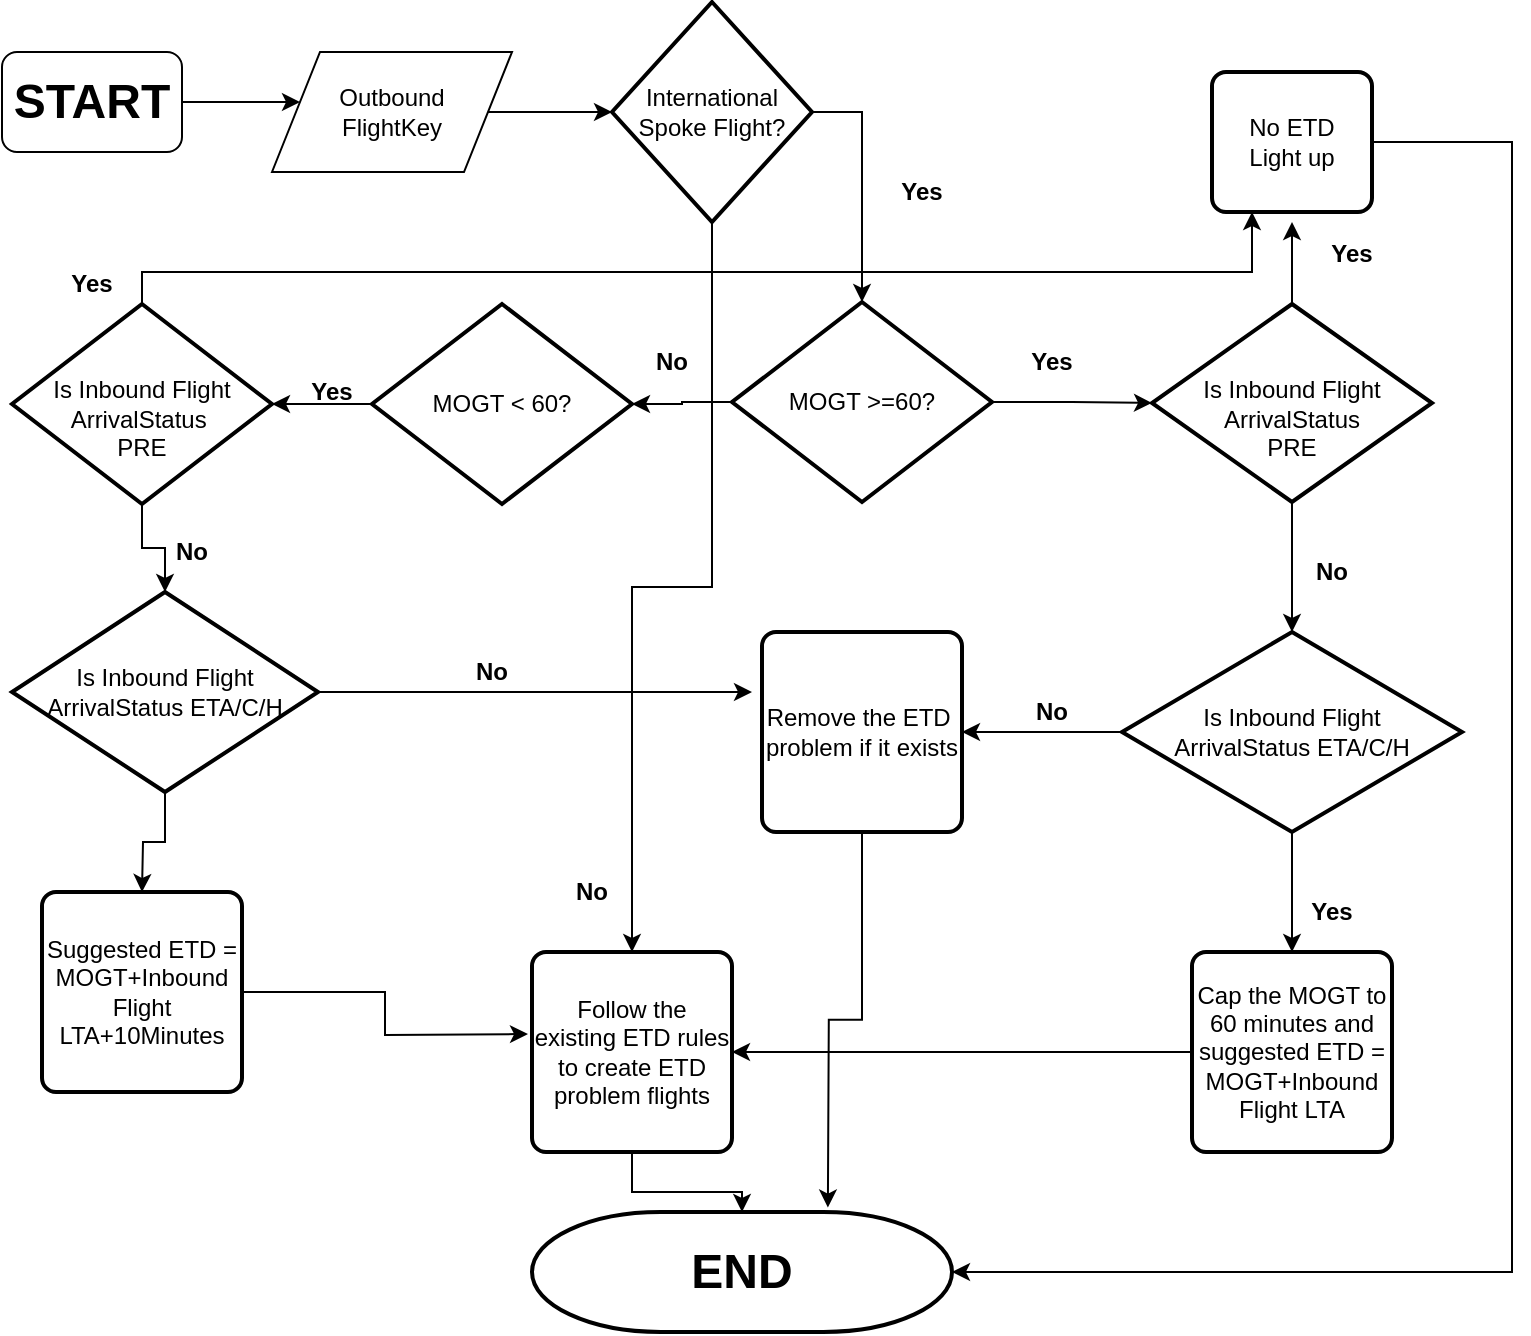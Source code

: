 <mxfile version="11.1.4" type="github"><diagram id="pFKQiXRmC3XckeJbhHOQ" name="Page-1"><mxGraphModel dx="1221" dy="686" grid="0" gridSize="10" guides="1" tooltips="1" connect="1" arrows="1" fold="1" page="1" pageScale="1" pageWidth="850" pageHeight="1100" background="#FFFFFF" math="0" shadow="0"><root><mxCell id="0"/><mxCell id="1" parent="0"/><mxCell id="46tW-18OfaLYzbYvIZAa-34" value="" style="edgeStyle=orthogonalEdgeStyle;rounded=0;orthogonalLoop=1;jettySize=auto;html=1;" edge="1" parent="1" source="UgsXbYPD-4DsROqtCclC-1" target="UgsXbYPD-4DsROqtCclC-3"><mxGeometry relative="1" as="geometry"><Array as="points"><mxPoint x="140" y="65"/><mxPoint x="140" y="65"/></Array></mxGeometry></mxCell><mxCell id="UgsXbYPD-4DsROqtCclC-1" value="&lt;b&gt;&lt;font style=&quot;font-size: 24px&quot;&gt;START&lt;/font&gt;&lt;/b&gt;" style="rounded=1;whiteSpace=wrap;html=1;" parent="1" vertex="1"><mxGeometry x="15" y="40" width="90" height="50" as="geometry"/></mxCell><mxCell id="UgsXbYPD-4DsROqtCclC-6" style="edgeStyle=orthogonalEdgeStyle;rounded=0;orthogonalLoop=1;jettySize=auto;html=1;exitX=0.5;exitY=0;exitDx=0;exitDy=0;entryX=0.5;entryY=0;entryDx=0;entryDy=0;" parent="1" source="UgsXbYPD-4DsROqtCclC-3" target="UgsXbYPD-4DsROqtCclC-3" edge="1"><mxGeometry relative="1" as="geometry"><mxPoint x="260" y="120" as="targetPoint"/></mxGeometry></mxCell><mxCell id="46tW-18OfaLYzbYvIZAa-36" value="" style="edgeStyle=orthogonalEdgeStyle;rounded=0;orthogonalLoop=1;jettySize=auto;html=1;" edge="1" parent="1" source="UgsXbYPD-4DsROqtCclC-3" target="UgsXbYPD-4DsROqtCclC-8"><mxGeometry relative="1" as="geometry"/></mxCell><mxCell id="UgsXbYPD-4DsROqtCclC-3" value="Outbound&lt;br&gt;FlightKey" style="shape=parallelogram;perimeter=parallelogramPerimeter;whiteSpace=wrap;html=1;" parent="1" vertex="1"><mxGeometry x="150" y="40" width="120" height="60" as="geometry"/></mxCell><mxCell id="46tW-18OfaLYzbYvIZAa-39" value="" style="edgeStyle=orthogonalEdgeStyle;rounded=0;orthogonalLoop=1;jettySize=auto;html=1;entryX=0.5;entryY=0;entryDx=0;entryDy=0;entryPerimeter=0;" edge="1" parent="1" source="UgsXbYPD-4DsROqtCclC-8" target="UgsXbYPD-4DsROqtCclC-11"><mxGeometry relative="1" as="geometry"><mxPoint x="500" y="70" as="targetPoint"/><Array as="points"><mxPoint x="445" y="70"/></Array></mxGeometry></mxCell><mxCell id="46tW-18OfaLYzbYvIZAa-78" style="edgeStyle=orthogonalEdgeStyle;rounded=0;orthogonalLoop=1;jettySize=auto;html=1;" edge="1" parent="1" source="UgsXbYPD-4DsROqtCclC-8" target="46tW-18OfaLYzbYvIZAa-74"><mxGeometry relative="1" as="geometry"/></mxCell><mxCell id="UgsXbYPD-4DsROqtCclC-8" value="International Spoke Flight?" style="strokeWidth=2;html=1;shape=mxgraph.flowchart.decision;whiteSpace=wrap;" parent="1" vertex="1"><mxGeometry x="320" y="15" width="100" height="110" as="geometry"/></mxCell><mxCell id="UgsXbYPD-4DsROqtCclC-14" style="edgeStyle=orthogonalEdgeStyle;rounded=0;orthogonalLoop=1;jettySize=auto;html=1;entryX=0;entryY=0.5;entryDx=0;entryDy=0;entryPerimeter=0;" parent="1" source="UgsXbYPD-4DsROqtCclC-11" target="UgsXbYPD-4DsROqtCclC-15" edge="1"><mxGeometry relative="1" as="geometry"><mxPoint x="580" y="215" as="targetPoint"/></mxGeometry></mxCell><mxCell id="46tW-18OfaLYzbYvIZAa-51" value="" style="edgeStyle=orthogonalEdgeStyle;rounded=0;orthogonalLoop=1;jettySize=auto;html=1;" edge="1" parent="1" source="UgsXbYPD-4DsROqtCclC-11" target="46tW-18OfaLYzbYvIZAa-41"><mxGeometry relative="1" as="geometry"/></mxCell><mxCell id="UgsXbYPD-4DsROqtCclC-11" value="MOGT &amp;gt;=60?" style="strokeWidth=2;html=1;shape=mxgraph.flowchart.decision;whiteSpace=wrap;" parent="1" vertex="1"><mxGeometry x="380" y="165" width="130" height="100" as="geometry"/></mxCell><mxCell id="46tW-18OfaLYzbYvIZAa-49" value="" style="edgeStyle=orthogonalEdgeStyle;rounded=0;orthogonalLoop=1;jettySize=auto;html=1;" edge="1" parent="1" source="46tW-18OfaLYzbYvIZAa-41" target="46tW-18OfaLYzbYvIZAa-48"><mxGeometry relative="1" as="geometry"/></mxCell><mxCell id="46tW-18OfaLYzbYvIZAa-41" value="MOGT &amp;lt; 60?" style="strokeWidth=2;html=1;shape=mxgraph.flowchart.decision;whiteSpace=wrap;" vertex="1" parent="1"><mxGeometry x="200" y="166" width="130" height="100" as="geometry"/></mxCell><mxCell id="46tW-18OfaLYzbYvIZAa-59" value="" style="edgeStyle=orthogonalEdgeStyle;rounded=0;orthogonalLoop=1;jettySize=auto;html=1;entryX=0.25;entryY=1;entryDx=0;entryDy=0;" edge="1" parent="1" source="46tW-18OfaLYzbYvIZAa-48" target="46tW-18OfaLYzbYvIZAa-23"><mxGeometry relative="1" as="geometry"><mxPoint x="640" y="140" as="targetPoint"/><Array as="points"><mxPoint x="85" y="150"/><mxPoint x="640" y="150"/></Array></mxGeometry></mxCell><mxCell id="46tW-18OfaLYzbYvIZAa-62" value="" style="edgeStyle=orthogonalEdgeStyle;rounded=0;orthogonalLoop=1;jettySize=auto;html=1;" edge="1" parent="1" source="46tW-18OfaLYzbYvIZAa-48" target="46tW-18OfaLYzbYvIZAa-61"><mxGeometry relative="1" as="geometry"/></mxCell><mxCell id="46tW-18OfaLYzbYvIZAa-48" value="&lt;br&gt;Is Inbound Flight&lt;br&gt;ArrivalStatus&amp;nbsp;&lt;br&gt;PRE" style="strokeWidth=2;html=1;shape=mxgraph.flowchart.decision;whiteSpace=wrap;" vertex="1" parent="1"><mxGeometry x="20" y="166" width="130" height="100" as="geometry"/></mxCell><mxCell id="UgsXbYPD-4DsROqtCclC-16" style="edgeStyle=orthogonalEdgeStyle;rounded=0;orthogonalLoop=1;jettySize=auto;html=1;entryX=0.5;entryY=0;entryDx=0;entryDy=0;entryPerimeter=0;" parent="1" source="UgsXbYPD-4DsROqtCclC-15" edge="1" target="UgsXbYPD-4DsROqtCclC-17"><mxGeometry relative="1" as="geometry"><mxPoint x="590" y="320" as="targetPoint"/><Array as="points"><mxPoint x="660" y="290"/><mxPoint x="660" y="290"/></Array></mxGeometry></mxCell><mxCell id="46tW-18OfaLYzbYvIZAa-3" value="" style="edgeStyle=orthogonalEdgeStyle;rounded=0;orthogonalLoop=1;jettySize=auto;html=1;" edge="1" parent="1" source="UgsXbYPD-4DsROqtCclC-15"><mxGeometry relative="1" as="geometry"><mxPoint x="660" y="125" as="targetPoint"/><Array as="points"><mxPoint x="660" y="125"/><mxPoint x="660" y="125"/></Array></mxGeometry></mxCell><mxCell id="UgsXbYPD-4DsROqtCclC-15" value="&lt;br&gt;Is Inbound Flight&lt;br&gt;ArrivalStatus &lt;br&gt;PRE" style="strokeWidth=2;html=1;shape=mxgraph.flowchart.decision;whiteSpace=wrap;" parent="1" vertex="1"><mxGeometry x="590" y="166" width="140" height="99" as="geometry"/></mxCell><mxCell id="46tW-18OfaLYzbYvIZAa-11" value="" style="edgeStyle=orthogonalEdgeStyle;rounded=0;orthogonalLoop=1;jettySize=auto;html=1;" edge="1" parent="1" source="UgsXbYPD-4DsROqtCclC-17"><mxGeometry relative="1" as="geometry"><mxPoint x="660" y="490" as="targetPoint"/></mxGeometry></mxCell><mxCell id="46tW-18OfaLYzbYvIZAa-15" value="" style="edgeStyle=orthogonalEdgeStyle;rounded=0;orthogonalLoop=1;jettySize=auto;html=1;" edge="1" parent="1" source="UgsXbYPD-4DsROqtCclC-17"><mxGeometry relative="1" as="geometry"><mxPoint x="495" y="380" as="targetPoint"/></mxGeometry></mxCell><mxCell id="UgsXbYPD-4DsROqtCclC-17" value="&lt;span style=&quot;white-space: normal&quot;&gt;Is Inbound Flight&lt;/span&gt;&lt;br style=&quot;white-space: normal&quot;&gt;&lt;span style=&quot;white-space: normal&quot;&gt;ArrivalStatus&lt;/span&gt;&lt;span style=&quot;white-space: normal&quot;&gt;&amp;nbsp;ETA/C/H&lt;/span&gt;" style="strokeWidth=2;html=1;shape=mxgraph.flowchart.decision;whiteSpace=wrap;" parent="1" vertex="1"><mxGeometry x="575" y="330" width="170" height="100" as="geometry"/></mxCell><mxCell id="46tW-18OfaLYzbYvIZAa-6" value="&lt;b&gt;Yes&lt;/b&gt;" style="text;html=1;strokeColor=none;fillColor=none;align=center;verticalAlign=middle;whiteSpace=wrap;rounded=0;" vertex="1" parent="1"><mxGeometry x="520" y="185" width="40" height="20" as="geometry"/></mxCell><mxCell id="46tW-18OfaLYzbYvIZAa-7" value="&lt;b&gt;No&lt;/b&gt;" style="text;html=1;strokeColor=none;fillColor=none;align=center;verticalAlign=middle;whiteSpace=wrap;rounded=0;" vertex="1" parent="1"><mxGeometry x="660" y="290" width="40" height="20" as="geometry"/></mxCell><mxCell id="46tW-18OfaLYzbYvIZAa-13" value="&lt;b&gt;Yes&lt;/b&gt;" style="text;html=1;strokeColor=none;fillColor=none;align=center;verticalAlign=middle;whiteSpace=wrap;rounded=0;" vertex="1" parent="1"><mxGeometry x="660" y="460" width="40" height="20" as="geometry"/></mxCell><mxCell id="46tW-18OfaLYzbYvIZAa-17" value="&lt;b&gt;No&lt;/b&gt;" style="text;html=1;strokeColor=none;fillColor=none;align=center;verticalAlign=middle;whiteSpace=wrap;rounded=0;" vertex="1" parent="1"><mxGeometry x="520" y="360" width="40" height="20" as="geometry"/></mxCell><mxCell id="46tW-18OfaLYzbYvIZAa-96" style="edgeStyle=orthogonalEdgeStyle;rounded=0;orthogonalLoop=1;jettySize=auto;html=1;" edge="1" parent="1" source="46tW-18OfaLYzbYvIZAa-18"><mxGeometry relative="1" as="geometry"><mxPoint x="427.941" y="617.765" as="targetPoint"/></mxGeometry></mxCell><mxCell id="46tW-18OfaLYzbYvIZAa-18" value="&lt;span style=&quot;white-space: normal&quot;&gt;Remove the ETD&amp;nbsp;&lt;/span&gt;&lt;br style=&quot;white-space: normal&quot;&gt;&lt;span style=&quot;white-space: normal&quot;&gt;problem if it exists&lt;/span&gt;" style="rounded=1;whiteSpace=wrap;html=1;absoluteArcSize=1;arcSize=14;strokeWidth=2;" vertex="1" parent="1"><mxGeometry x="395" y="330" width="100" height="100" as="geometry"/></mxCell><mxCell id="46tW-18OfaLYzbYvIZAa-88" style="edgeStyle=orthogonalEdgeStyle;rounded=0;orthogonalLoop=1;jettySize=auto;html=1;entryX=1;entryY=0.5;entryDx=0;entryDy=0;" edge="1" parent="1" source="46tW-18OfaLYzbYvIZAa-22" target="46tW-18OfaLYzbYvIZAa-74"><mxGeometry relative="1" as="geometry"/></mxCell><mxCell id="46tW-18OfaLYzbYvIZAa-22" value="Cap the MOGT to 60 minutes and suggested ETD = MOGT+Inbound Flight LTA" style="rounded=1;whiteSpace=wrap;html=1;absoluteArcSize=1;arcSize=14;strokeWidth=2;" vertex="1" parent="1"><mxGeometry x="610" y="490" width="100" height="100" as="geometry"/></mxCell><mxCell id="46tW-18OfaLYzbYvIZAa-45" value="" style="edgeStyle=orthogonalEdgeStyle;rounded=0;orthogonalLoop=1;jettySize=auto;html=1;entryX=1;entryY=0.5;entryDx=0;entryDy=0;entryPerimeter=0;" edge="1" parent="1" source="46tW-18OfaLYzbYvIZAa-23" target="46tW-18OfaLYzbYvIZAa-76"><mxGeometry relative="1" as="geometry"><mxPoint x="760" y="650" as="targetPoint"/><Array as="points"><mxPoint x="770" y="85"/><mxPoint x="770" y="650"/></Array></mxGeometry></mxCell><mxCell id="46tW-18OfaLYzbYvIZAa-23" value="No ETD &lt;br&gt;Light up" style="rounded=1;whiteSpace=wrap;html=1;absoluteArcSize=1;arcSize=14;strokeWidth=2;" vertex="1" parent="1"><mxGeometry x="620" y="50" width="80" height="70" as="geometry"/></mxCell><mxCell id="46tW-18OfaLYzbYvIZAa-27" value="&lt;b&gt;Yes&lt;/b&gt;" style="text;html=1;strokeColor=none;fillColor=none;align=center;verticalAlign=middle;whiteSpace=wrap;rounded=0;" vertex="1" parent="1"><mxGeometry x="670" y="130.5" width="40" height="20" as="geometry"/></mxCell><mxCell id="46tW-18OfaLYzbYvIZAa-40" value="&lt;b&gt;Yes&lt;/b&gt;" style="text;html=1;strokeColor=none;fillColor=none;align=center;verticalAlign=middle;whiteSpace=wrap;rounded=0;" vertex="1" parent="1"><mxGeometry x="455" y="100" width="40" height="20" as="geometry"/></mxCell><mxCell id="46tW-18OfaLYzbYvIZAa-43" value="&lt;b&gt;No&lt;/b&gt;" style="text;html=1;strokeColor=none;fillColor=none;align=center;verticalAlign=middle;whiteSpace=wrap;rounded=0;" vertex="1" parent="1"><mxGeometry x="330" y="185" width="40" height="20" as="geometry"/></mxCell><mxCell id="46tW-18OfaLYzbYvIZAa-50" value="&lt;b&gt;Yes&lt;/b&gt;" style="text;html=1;strokeColor=none;fillColor=none;align=center;verticalAlign=middle;whiteSpace=wrap;rounded=0;" vertex="1" parent="1"><mxGeometry x="160" y="200" width="40" height="20" as="geometry"/></mxCell><mxCell id="46tW-18OfaLYzbYvIZAa-60" value="&lt;b&gt;Yes&lt;/b&gt;" style="text;html=1;strokeColor=none;fillColor=none;align=center;verticalAlign=middle;whiteSpace=wrap;rounded=0;" vertex="1" parent="1"><mxGeometry x="40" y="146" width="40" height="20" as="geometry"/></mxCell><mxCell id="46tW-18OfaLYzbYvIZAa-65" value="" style="edgeStyle=orthogonalEdgeStyle;rounded=0;orthogonalLoop=1;jettySize=auto;html=1;" edge="1" parent="1" source="46tW-18OfaLYzbYvIZAa-61"><mxGeometry relative="1" as="geometry"><mxPoint x="390" y="360" as="targetPoint"/></mxGeometry></mxCell><mxCell id="46tW-18OfaLYzbYvIZAa-68" value="" style="edgeStyle=orthogonalEdgeStyle;rounded=0;orthogonalLoop=1;jettySize=auto;html=1;" edge="1" parent="1" source="46tW-18OfaLYzbYvIZAa-61"><mxGeometry relative="1" as="geometry"><mxPoint x="85" y="460" as="targetPoint"/></mxGeometry></mxCell><mxCell id="46tW-18OfaLYzbYvIZAa-61" value="&lt;span style=&quot;white-space: normal&quot;&gt;Is Inbound Flight&lt;/span&gt;&lt;br style=&quot;white-space: normal&quot;&gt;&lt;span style=&quot;white-space: normal&quot;&gt;ArrivalStatus&lt;/span&gt;&lt;span style=&quot;white-space: normal&quot;&gt;&amp;nbsp;ETA/C/H&lt;/span&gt;" style="strokeWidth=2;html=1;shape=mxgraph.flowchart.decision;whiteSpace=wrap;" vertex="1" parent="1"><mxGeometry x="20" y="310" width="153" height="100" as="geometry"/></mxCell><mxCell id="46tW-18OfaLYzbYvIZAa-63" value="&lt;b&gt;No&lt;/b&gt;" style="text;html=1;strokeColor=none;fillColor=none;align=center;verticalAlign=middle;whiteSpace=wrap;rounded=0;" vertex="1" parent="1"><mxGeometry x="90" y="280" width="40" height="20" as="geometry"/></mxCell><mxCell id="46tW-18OfaLYzbYvIZAa-66" value="&lt;b&gt;No&lt;/b&gt;" style="text;html=1;strokeColor=none;fillColor=none;align=center;verticalAlign=middle;whiteSpace=wrap;rounded=0;" vertex="1" parent="1"><mxGeometry x="240" y="340" width="40" height="20" as="geometry"/></mxCell><mxCell id="46tW-18OfaLYzbYvIZAa-90" value="" style="edgeStyle=orthogonalEdgeStyle;rounded=0;orthogonalLoop=1;jettySize=auto;html=1;" edge="1" parent="1" source="46tW-18OfaLYzbYvIZAa-69"><mxGeometry relative="1" as="geometry"><mxPoint x="278" y="531" as="targetPoint"/></mxGeometry></mxCell><mxCell id="46tW-18OfaLYzbYvIZAa-69" value="&lt;span style=&quot;white-space: normal&quot;&gt;Suggested ETD = MOGT+Inbound Flight LTA+10Minutes&lt;/span&gt;" style="rounded=1;whiteSpace=wrap;html=1;absoluteArcSize=1;arcSize=14;strokeWidth=2;" vertex="1" parent="1"><mxGeometry x="35" y="460" width="100" height="100" as="geometry"/></mxCell><mxCell id="46tW-18OfaLYzbYvIZAa-85" value="" style="edgeStyle=orthogonalEdgeStyle;rounded=0;orthogonalLoop=1;jettySize=auto;html=1;" edge="1" parent="1" source="46tW-18OfaLYzbYvIZAa-74" target="46tW-18OfaLYzbYvIZAa-76"><mxGeometry relative="1" as="geometry"/></mxCell><mxCell id="46tW-18OfaLYzbYvIZAa-74" value="Follow the existing ETD rules to create ETD problem flights" style="rounded=1;whiteSpace=wrap;html=1;absoluteArcSize=1;arcSize=14;strokeWidth=2;" vertex="1" parent="1"><mxGeometry x="280" y="490" width="100" height="100" as="geometry"/></mxCell><mxCell id="46tW-18OfaLYzbYvIZAa-76" value="&lt;font style=&quot;font-size: 24px&quot;&gt;&lt;b&gt;END&lt;/b&gt;&lt;/font&gt;" style="strokeWidth=2;html=1;shape=mxgraph.flowchart.terminator;whiteSpace=wrap;" vertex="1" parent="1"><mxGeometry x="280" y="620" width="210" height="60" as="geometry"/></mxCell><mxCell id="46tW-18OfaLYzbYvIZAa-79" value="&lt;b&gt;No&lt;/b&gt;" style="text;html=1;strokeColor=none;fillColor=none;align=center;verticalAlign=middle;whiteSpace=wrap;rounded=0;" vertex="1" parent="1"><mxGeometry x="290" y="450" width="40" height="20" as="geometry"/></mxCell></root></mxGraphModel></diagram></mxfile>